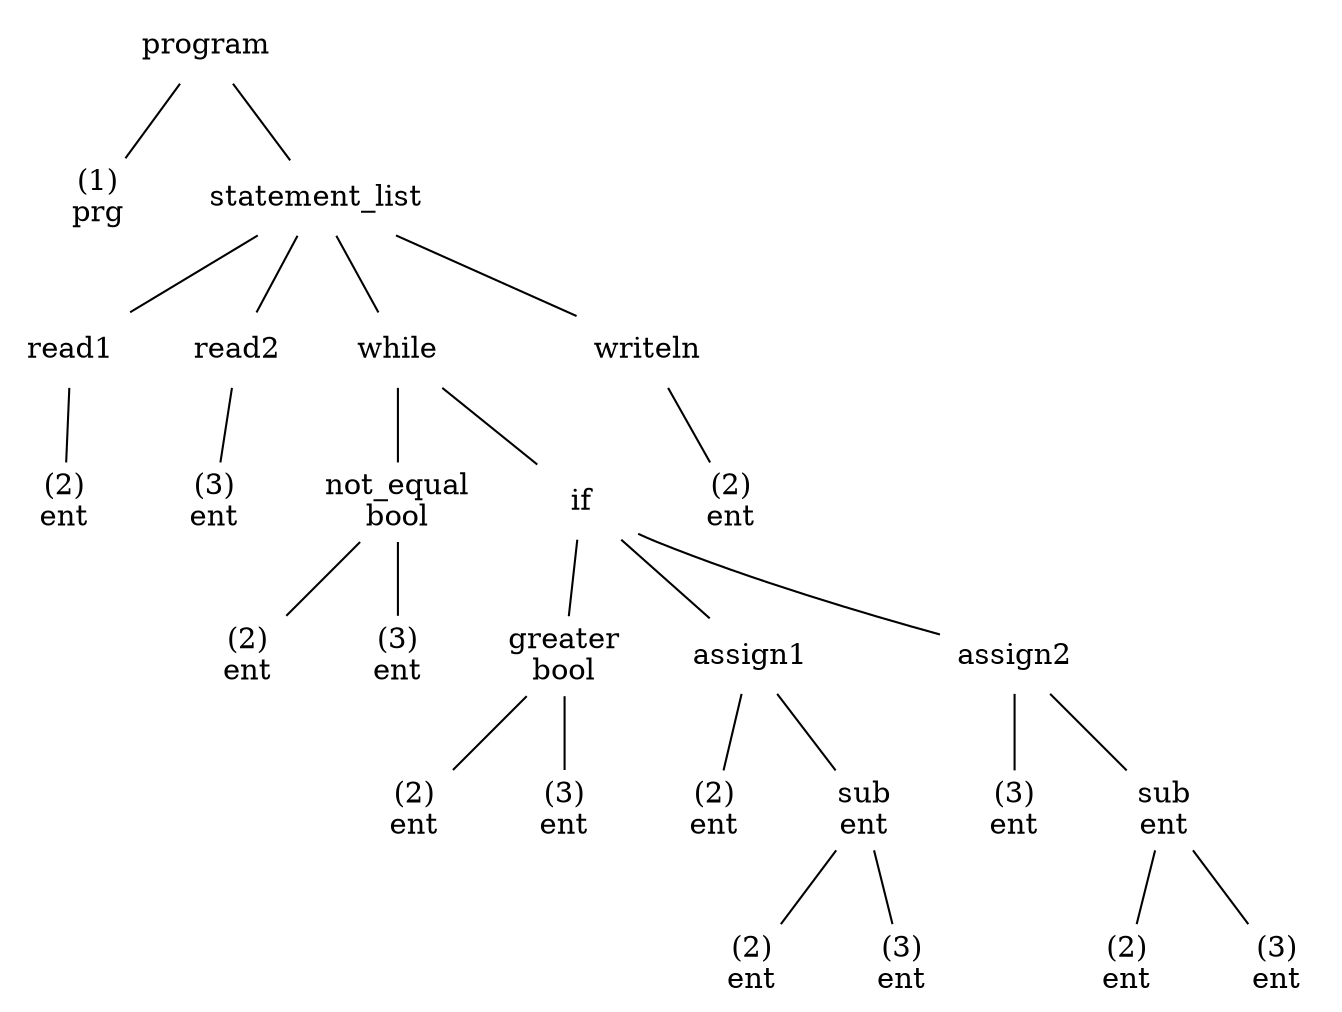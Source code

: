 graph P{
    node [shape=none]; { node [label="(2)\nent"] ent0; ent1; ent2; ent3; ent4; ent5; ent6; }
    node [shape=none]; { node [label="(3)\nent"] nt0; nt1; nt2; nt3; nt4; nt5; }
    node [shape=none]; { node [label="sub\nent"] sub0; sub1; }

    program -- "(1)\nprg";
    program -- statement_list;
    statement_list -- read1;
    statement_list -- read2;
    statement_list -- while;
    statement_list -- writeln;
    read1 -- ent0;
    read2 -- nt0;
    while -- "not_equal\nbool";
    while -- if;
    writeln -- ent1;
    "not_equal\nbool" -- ent2;
    "not_equal\nbool" -- nt1;
    if -- "greater\nbool";
    if -- assign1;
    if -- assign2;
    "greater\nbool" -- ent3;
    "greater\nbool" -- nt2;
    assign1 -- ent4;
    assign1 -- sub0;
    sub0 -- ent5;
    sub0 -- nt4;
    assign2 -- nt3;
    assign2 -- sub1;
    sub1 -- ent6;
    sub1 -- nt5;
}
